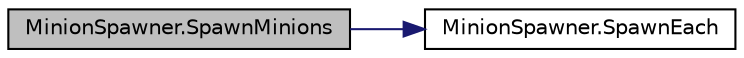 digraph "MinionSpawner.SpawnMinions"
{
 // INTERACTIVE_SVG=YES
 // LATEX_PDF_SIZE
  bgcolor="transparent";
  edge [fontname="Helvetica",fontsize="10",labelfontname="Helvetica",labelfontsize="10"];
  node [fontname="Helvetica",fontsize="10",shape=record];
  rankdir="LR";
  Node1 [label="MinionSpawner.SpawnMinions",height=0.2,width=0.4,color="black", fillcolor="grey75", style="filled", fontcolor="black",tooltip=" "];
  Node1 -> Node2 [color="midnightblue",fontsize="10",style="solid",fontname="Helvetica"];
  Node2 [label="MinionSpawner.SpawnEach",height=0.2,width=0.4,color="black",URL="$class_minion_spawner.html#ae65938a5d57ce6559c61eac8ae69b40f",tooltip=" "];
}
